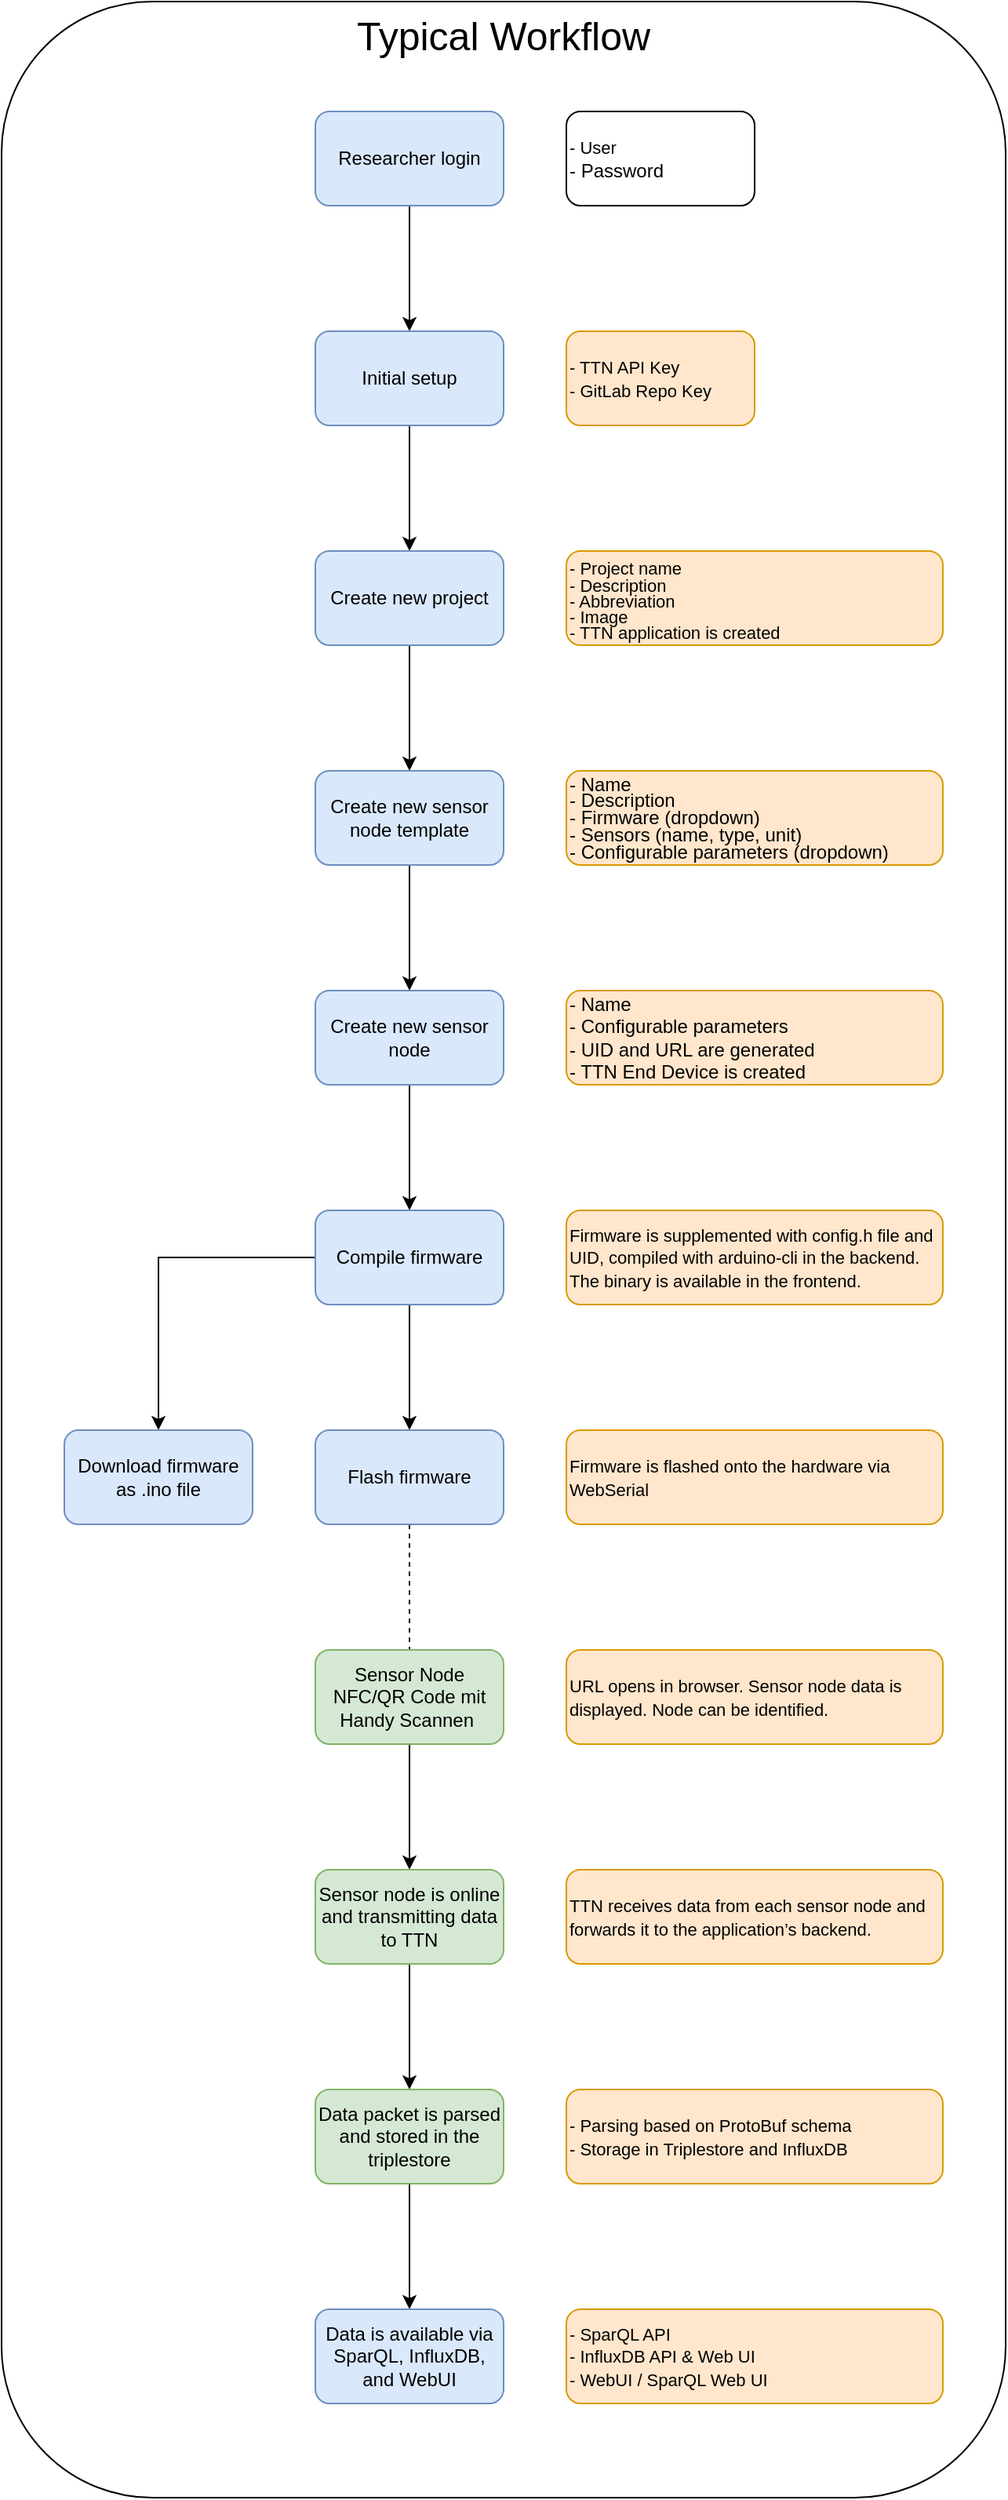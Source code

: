 <mxfile version="21.6.1" type="device">
  <diagram name="Page-1" id="B0liYfvt0YTKg2CTTu5m">
    <mxGraphModel dx="895" dy="1444" grid="1" gridSize="10" guides="1" tooltips="1" connect="1" arrows="1" fold="1" page="1" pageScale="1" pageWidth="1169" pageHeight="827" math="0" shadow="0">
      <root>
        <mxCell id="0" />
        <mxCell id="1" parent="0" />
        <mxCell id="hOuclGLYZknApy_PcMDm-1" value="&lt;font style=&quot;font-size: 25px;&quot;&gt;Typical Workflow&lt;/font&gt;" style="rounded=1;whiteSpace=wrap;html=1;verticalAlign=top;" parent="1" vertex="1">
          <mxGeometry y="-310" width="640" height="1590" as="geometry" />
        </mxCell>
        <mxCell id="8NKRSQqxYap2c9m0BW01-7" value="" style="edgeStyle=orthogonalEdgeStyle;rounded=0;orthogonalLoop=1;jettySize=auto;html=1;" parent="1" source="8NKRSQqxYap2c9m0BW01-5" target="8NKRSQqxYap2c9m0BW01-6" edge="1">
          <mxGeometry relative="1" as="geometry" />
        </mxCell>
        <mxCell id="8NKRSQqxYap2c9m0BW01-17" value="" style="edgeStyle=orthogonalEdgeStyle;rounded=0;orthogonalLoop=1;jettySize=auto;html=1;startArrow=classic;startFill=1;endArrow=none;endFill=0;" parent="1" source="8NKRSQqxYap2c9m0BW01-5" target="8NKRSQqxYap2c9m0BW01-16" edge="1">
          <mxGeometry relative="1" as="geometry" />
        </mxCell>
        <mxCell id="8NKRSQqxYap2c9m0BW01-5" value="Create new project" style="rounded=1;whiteSpace=wrap;html=1;fillColor=#dae8fc;strokeColor=#6c8ebf;" parent="1" vertex="1">
          <mxGeometry x="200" y="40" width="120" height="60" as="geometry" />
        </mxCell>
        <mxCell id="8NKRSQqxYap2c9m0BW01-9" value="" style="edgeStyle=orthogonalEdgeStyle;rounded=0;orthogonalLoop=1;jettySize=auto;html=1;" parent="1" source="8NKRSQqxYap2c9m0BW01-6" target="8NKRSQqxYap2c9m0BW01-8" edge="1">
          <mxGeometry relative="1" as="geometry" />
        </mxCell>
        <mxCell id="8NKRSQqxYap2c9m0BW01-6" value="Create new sensor node template" style="whiteSpace=wrap;html=1;rounded=1;fillColor=#dae8fc;strokeColor=#6c8ebf;" parent="1" vertex="1">
          <mxGeometry x="200" y="180" width="120" height="60" as="geometry" />
        </mxCell>
        <mxCell id="8NKRSQqxYap2c9m0BW01-24" value="" style="edgeStyle=orthogonalEdgeStyle;rounded=0;orthogonalLoop=1;jettySize=auto;html=1;" parent="1" source="8NKRSQqxYap2c9m0BW01-8" target="8NKRSQqxYap2c9m0BW01-23" edge="1">
          <mxGeometry relative="1" as="geometry" />
        </mxCell>
        <mxCell id="8NKRSQqxYap2c9m0BW01-8" value="Create new sensor node" style="rounded=1;whiteSpace=wrap;html=1;fillColor=#dae8fc;strokeColor=#6c8ebf;" parent="1" vertex="1">
          <mxGeometry x="200" y="320" width="120" height="60" as="geometry" />
        </mxCell>
        <mxCell id="8NKRSQqxYap2c9m0BW01-12" value="&lt;font style=&quot;font-size: 11px;&quot;&gt;- Project name&lt;br&gt;&lt;/font&gt;&lt;div style=&quot;font-size: 11px; line-height: 90%;&quot;&gt;&lt;span style=&quot;background-color: initial;&quot;&gt;&lt;font style=&quot;font-size: 11px;&quot;&gt;- Description&lt;/font&gt;&lt;/span&gt;&lt;/div&gt;&lt;div style=&quot;font-size: 11px; line-height: 90%;&quot;&gt;- Abbreviation&lt;/div&gt;&lt;div style=&quot;font-size: 11px; line-height: 90%;&quot;&gt;- Image&lt;/div&gt;&lt;div style=&quot;font-size: 11px; line-height: 90%;&quot;&gt;- TTN application is created&lt;/div&gt;" style="rounded=1;whiteSpace=wrap;html=1;align=left;fillColor=#ffe6cc;strokeColor=#d79b00;" parent="1" vertex="1">
          <mxGeometry x="360" y="40" width="240" height="60" as="geometry" />
        </mxCell>
        <mxCell id="8NKRSQqxYap2c9m0BW01-13" value="&lt;p style=&quot;line-height: 90%;&quot;&gt;&lt;font style=&quot;font-size: 12px;&quot;&gt;- Name&lt;br&gt;- Description&lt;br&gt;- Firmware (dropdown)&lt;br&gt;- Sensors (name, type, unit)&lt;br&gt;- Configurable parameters (dropdown)&lt;/font&gt;&lt;/p&gt;" style="rounded=1;whiteSpace=wrap;html=1;align=left;fillColor=#ffe6cc;strokeColor=#d79b00;" parent="1" vertex="1">
          <mxGeometry x="360" y="180" width="240" height="60" as="geometry" />
        </mxCell>
        <mxCell id="8NKRSQqxYap2c9m0BW01-19" value="" style="edgeStyle=orthogonalEdgeStyle;rounded=0;orthogonalLoop=1;jettySize=auto;html=1;startArrow=classic;startFill=1;endArrow=none;endFill=0;" parent="1" source="8NKRSQqxYap2c9m0BW01-16" target="8NKRSQqxYap2c9m0BW01-18" edge="1">
          <mxGeometry relative="1" as="geometry" />
        </mxCell>
        <mxCell id="8NKRSQqxYap2c9m0BW01-16" value="Initial setup" style="rounded=1;whiteSpace=wrap;html=1;fillColor=#dae8fc;strokeColor=#6c8ebf;" parent="1" vertex="1">
          <mxGeometry x="200" y="-100" width="120" height="60" as="geometry" />
        </mxCell>
        <mxCell id="8NKRSQqxYap2c9m0BW01-18" value="Researcher login" style="rounded=1;whiteSpace=wrap;html=1;fillColor=#dae8fc;strokeColor=#6c8ebf;" parent="1" vertex="1">
          <mxGeometry x="200" y="-240" width="120" height="60" as="geometry" />
        </mxCell>
        <mxCell id="8NKRSQqxYap2c9m0BW01-20" value="&lt;span style=&quot;font-size: 11px;&quot;&gt;- TTN API Key&lt;br&gt;- GitLab Repo Key&lt;br&gt;&lt;/span&gt;" style="rounded=1;whiteSpace=wrap;html=1;align=left;fillColor=#ffe6cc;strokeColor=#d79b00;" parent="1" vertex="1">
          <mxGeometry x="360" y="-100" width="120" height="60" as="geometry" />
        </mxCell>
        <mxCell id="8NKRSQqxYap2c9m0BW01-21" value="&lt;span style=&quot;font-size: 11px;&quot;&gt;- User&lt;br&gt;&lt;/span&gt;- Password" style="rounded=1;whiteSpace=wrap;html=1;align=left;" parent="1" vertex="1">
          <mxGeometry x="360" y="-240" width="120" height="60" as="geometry" />
        </mxCell>
        <mxCell id="8NKRSQqxYap2c9m0BW01-28" value="" style="edgeStyle=orthogonalEdgeStyle;rounded=0;orthogonalLoop=1;jettySize=auto;html=1;" parent="1" source="8NKRSQqxYap2c9m0BW01-23" target="8NKRSQqxYap2c9m0BW01-27" edge="1">
          <mxGeometry relative="1" as="geometry" />
        </mxCell>
        <mxCell id="8NKRSQqxYap2c9m0BW01-30" value="" style="edgeStyle=orthogonalEdgeStyle;rounded=0;orthogonalLoop=1;jettySize=auto;html=1;" parent="1" source="8NKRSQqxYap2c9m0BW01-23" target="8NKRSQqxYap2c9m0BW01-29" edge="1">
          <mxGeometry relative="1" as="geometry" />
        </mxCell>
        <mxCell id="8NKRSQqxYap2c9m0BW01-23" value="Compile firmware" style="rounded=1;whiteSpace=wrap;html=1;fillColor=#dae8fc;strokeColor=#6c8ebf;" parent="1" vertex="1">
          <mxGeometry x="200" y="460" width="120" height="60" as="geometry" />
        </mxCell>
        <mxCell id="8NKRSQqxYap2c9m0BW01-25" value="&lt;p style=&quot;line-height: 20%;&quot;&gt;- Name&lt;/p&gt;&lt;p style=&quot;line-height: 20%;&quot;&gt;- Configurable parameters&lt;/p&gt;&lt;p style=&quot;line-height: 20%;&quot;&gt;- UID and URL are generated&lt;/p&gt;&lt;p style=&quot;line-height: 20%;&quot;&gt;- TTN End Device is created&lt;/p&gt;" style="rounded=1;whiteSpace=wrap;html=1;align=left;fillColor=#ffe6cc;strokeColor=#d79b00;" parent="1" vertex="1">
          <mxGeometry x="360" y="320" width="240" height="60" as="geometry" />
        </mxCell>
        <mxCell id="8NKRSQqxYap2c9m0BW01-26" value="&lt;span style=&quot;font-size: 11px;&quot;&gt;Firmware is supplemented with config.h file and UID, compiled with arduino-cli in the backend. The binary is available in the frontend.&lt;/span&gt;" style="rounded=1;whiteSpace=wrap;html=1;align=left;fillColor=#ffe6cc;strokeColor=#d79b00;" parent="1" vertex="1">
          <mxGeometry x="360" y="460" width="240" height="60" as="geometry" />
        </mxCell>
        <mxCell id="8NKRSQqxYap2c9m0BW01-27" value="Download firmware as .ino file" style="rounded=1;whiteSpace=wrap;html=1;fillColor=#dae8fc;strokeColor=#6c8ebf;" parent="1" vertex="1">
          <mxGeometry x="40" y="600" width="120" height="60" as="geometry" />
        </mxCell>
        <mxCell id="8NKRSQqxYap2c9m0BW01-33" value="" style="edgeStyle=orthogonalEdgeStyle;rounded=0;orthogonalLoop=1;jettySize=auto;html=1;dashed=1;endArrow=none;endFill=0;" parent="1" source="8NKRSQqxYap2c9m0BW01-29" target="8NKRSQqxYap2c9m0BW01-32" edge="1">
          <mxGeometry relative="1" as="geometry" />
        </mxCell>
        <mxCell id="8NKRSQqxYap2c9m0BW01-29" value="Flash firmware" style="rounded=1;whiteSpace=wrap;html=1;fillColor=#dae8fc;strokeColor=#6c8ebf;" parent="1" vertex="1">
          <mxGeometry x="200" y="600" width="120" height="60" as="geometry" />
        </mxCell>
        <mxCell id="8NKRSQqxYap2c9m0BW01-31" value="&lt;span style=&quot;font-size: 11px;&quot;&gt;Firmware is flashed onto the hardware via WebSerial&lt;/span&gt;" style="rounded=1;whiteSpace=wrap;html=1;align=left;fillColor=#ffe6cc;strokeColor=#d79b00;" parent="1" vertex="1">
          <mxGeometry x="360" y="600" width="240" height="60" as="geometry" />
        </mxCell>
        <mxCell id="8NKRSQqxYap2c9m0BW01-36" value="" style="edgeStyle=orthogonalEdgeStyle;rounded=0;orthogonalLoop=1;jettySize=auto;html=1;" parent="1" source="8NKRSQqxYap2c9m0BW01-32" target="8NKRSQqxYap2c9m0BW01-35" edge="1">
          <mxGeometry relative="1" as="geometry" />
        </mxCell>
        <mxCell id="8NKRSQqxYap2c9m0BW01-32" value="Sensor Node NFC/QR Code mit Handy Scannen&amp;nbsp;" style="whiteSpace=wrap;html=1;rounded=1;fillColor=#d5e8d4;strokeColor=#82b366;" parent="1" vertex="1">
          <mxGeometry x="200" y="740" width="120" height="60" as="geometry" />
        </mxCell>
        <mxCell id="8NKRSQqxYap2c9m0BW01-34" value="&lt;span style=&quot;font-size: 11px;&quot;&gt;URL opens in browser. Sensor node data is displayed. Node can be identified.&lt;/span&gt;" style="rounded=1;whiteSpace=wrap;html=1;align=left;fillColor=#ffe6cc;strokeColor=#d79b00;" parent="1" vertex="1">
          <mxGeometry x="360" y="740" width="240" height="60" as="geometry" />
        </mxCell>
        <mxCell id="8NKRSQqxYap2c9m0BW01-39" value="" style="edgeStyle=orthogonalEdgeStyle;rounded=0;orthogonalLoop=1;jettySize=auto;html=1;" parent="1" source="8NKRSQqxYap2c9m0BW01-35" target="8NKRSQqxYap2c9m0BW01-38" edge="1">
          <mxGeometry relative="1" as="geometry" />
        </mxCell>
        <mxCell id="8NKRSQqxYap2c9m0BW01-35" value="Sensor node is online and transmitting data to TTN" style="whiteSpace=wrap;html=1;rounded=1;fillColor=#d5e8d4;strokeColor=#82b366;" parent="1" vertex="1">
          <mxGeometry x="200" y="880" width="120" height="60" as="geometry" />
        </mxCell>
        <mxCell id="8NKRSQqxYap2c9m0BW01-37" value="&lt;font style=&quot;font-size: 11px;&quot;&gt;TTN receives data from each sensor node and forwards it to the application’s backend.&lt;/font&gt;" style="rounded=1;whiteSpace=wrap;html=1;align=left;fillColor=#ffe6cc;strokeColor=#d79b00;" parent="1" vertex="1">
          <mxGeometry x="360" y="880" width="240" height="60" as="geometry" />
        </mxCell>
        <mxCell id="xuYnujYFgXMgOsugo6h7-2" value="" style="edgeStyle=orthogonalEdgeStyle;rounded=0;orthogonalLoop=1;jettySize=auto;html=1;" parent="1" source="8NKRSQqxYap2c9m0BW01-38" target="xuYnujYFgXMgOsugo6h7-1" edge="1">
          <mxGeometry relative="1" as="geometry" />
        </mxCell>
        <mxCell id="8NKRSQqxYap2c9m0BW01-38" value="Data packet is parsed and stored in the triplestore" style="whiteSpace=wrap;html=1;rounded=1;fillColor=#d5e8d4;strokeColor=#82b366;" parent="1" vertex="1">
          <mxGeometry x="200" y="1020" width="120" height="60" as="geometry" />
        </mxCell>
        <mxCell id="xuYnujYFgXMgOsugo6h7-1" value="Data is available via SparQL, InfluxDB, and WebUI" style="whiteSpace=wrap;html=1;rounded=1;fillColor=#dae8fc;strokeColor=#6c8ebf;" parent="1" vertex="1">
          <mxGeometry x="200" y="1160" width="120" height="60" as="geometry" />
        </mxCell>
        <mxCell id="xuYnujYFgXMgOsugo6h7-3" value="&lt;span style=&quot;font-size: 11px;&quot;&gt;- Parsing based on ProtoBuf schema&lt;br&gt;- Storage in Triplestore and InfluxDB&lt;br&gt;&lt;/span&gt;" style="rounded=1;whiteSpace=wrap;html=1;align=left;fillColor=#ffe6cc;strokeColor=#d79b00;" parent="1" vertex="1">
          <mxGeometry x="360" y="1020" width="240" height="60" as="geometry" />
        </mxCell>
        <mxCell id="xuYnujYFgXMgOsugo6h7-4" value="&lt;span style=&quot;font-size: 11px;&quot;&gt;- SparQL API&lt;br&gt;- InfluxDB API &amp;amp; Web UI&lt;br&gt;- WebUI / SparQL Web UI&lt;br&gt;&lt;/span&gt;" style="rounded=1;whiteSpace=wrap;html=1;align=left;fillColor=#ffe6cc;strokeColor=#d79b00;" parent="1" vertex="1">
          <mxGeometry x="360" y="1160" width="240" height="60" as="geometry" />
        </mxCell>
      </root>
    </mxGraphModel>
  </diagram>
</mxfile>
